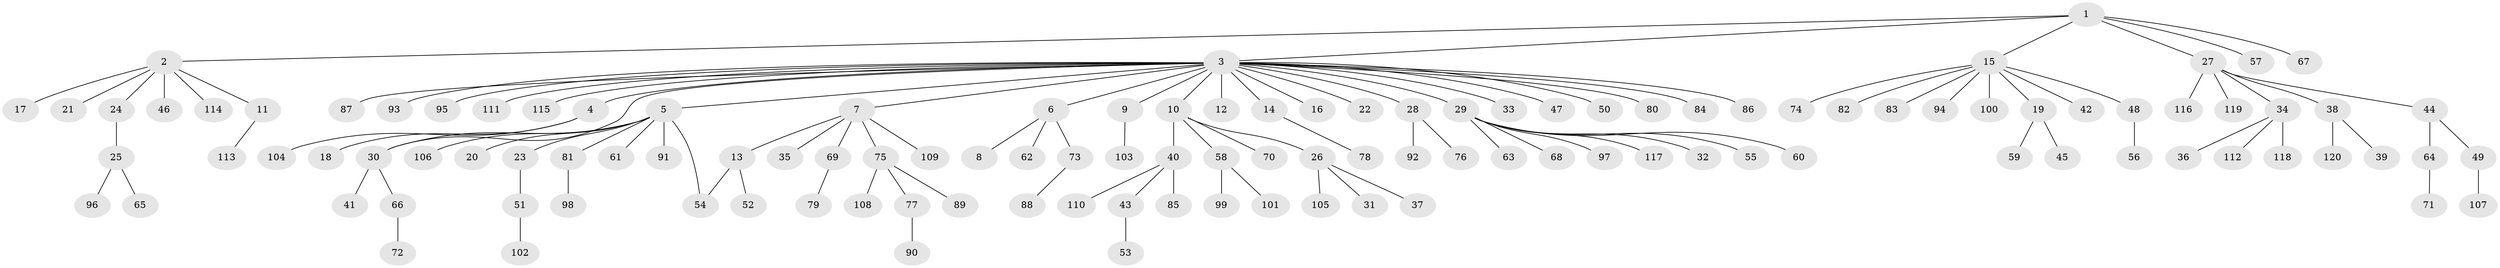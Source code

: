 // Generated by graph-tools (version 1.1) at 2025/14/03/09/25 04:14:28]
// undirected, 120 vertices, 121 edges
graph export_dot {
graph [start="1"]
  node [color=gray90,style=filled];
  1;
  2;
  3;
  4;
  5;
  6;
  7;
  8;
  9;
  10;
  11;
  12;
  13;
  14;
  15;
  16;
  17;
  18;
  19;
  20;
  21;
  22;
  23;
  24;
  25;
  26;
  27;
  28;
  29;
  30;
  31;
  32;
  33;
  34;
  35;
  36;
  37;
  38;
  39;
  40;
  41;
  42;
  43;
  44;
  45;
  46;
  47;
  48;
  49;
  50;
  51;
  52;
  53;
  54;
  55;
  56;
  57;
  58;
  59;
  60;
  61;
  62;
  63;
  64;
  65;
  66;
  67;
  68;
  69;
  70;
  71;
  72;
  73;
  74;
  75;
  76;
  77;
  78;
  79;
  80;
  81;
  82;
  83;
  84;
  85;
  86;
  87;
  88;
  89;
  90;
  91;
  92;
  93;
  94;
  95;
  96;
  97;
  98;
  99;
  100;
  101;
  102;
  103;
  104;
  105;
  106;
  107;
  108;
  109;
  110;
  111;
  112;
  113;
  114;
  115;
  116;
  117;
  118;
  119;
  120;
  1 -- 2;
  1 -- 3;
  1 -- 15;
  1 -- 27;
  1 -- 57;
  1 -- 67;
  2 -- 11;
  2 -- 17;
  2 -- 21;
  2 -- 24;
  2 -- 46;
  2 -- 114;
  3 -- 4;
  3 -- 5;
  3 -- 6;
  3 -- 7;
  3 -- 9;
  3 -- 10;
  3 -- 12;
  3 -- 14;
  3 -- 16;
  3 -- 22;
  3 -- 28;
  3 -- 29;
  3 -- 30;
  3 -- 33;
  3 -- 47;
  3 -- 50;
  3 -- 80;
  3 -- 84;
  3 -- 86;
  3 -- 87;
  3 -- 93;
  3 -- 95;
  3 -- 111;
  3 -- 115;
  4 -- 18;
  4 -- 104;
  5 -- 20;
  5 -- 23;
  5 -- 30;
  5 -- 54;
  5 -- 61;
  5 -- 81;
  5 -- 91;
  5 -- 106;
  6 -- 8;
  6 -- 62;
  6 -- 73;
  7 -- 13;
  7 -- 35;
  7 -- 69;
  7 -- 75;
  7 -- 109;
  9 -- 103;
  10 -- 26;
  10 -- 40;
  10 -- 58;
  10 -- 70;
  11 -- 113;
  13 -- 52;
  13 -- 54;
  14 -- 78;
  15 -- 19;
  15 -- 42;
  15 -- 48;
  15 -- 74;
  15 -- 82;
  15 -- 83;
  15 -- 94;
  15 -- 100;
  19 -- 45;
  19 -- 59;
  23 -- 51;
  24 -- 25;
  25 -- 65;
  25 -- 96;
  26 -- 31;
  26 -- 37;
  26 -- 105;
  27 -- 34;
  27 -- 38;
  27 -- 44;
  27 -- 116;
  27 -- 119;
  28 -- 76;
  28 -- 92;
  29 -- 32;
  29 -- 55;
  29 -- 60;
  29 -- 63;
  29 -- 68;
  29 -- 97;
  29 -- 117;
  30 -- 41;
  30 -- 66;
  34 -- 36;
  34 -- 112;
  34 -- 118;
  38 -- 39;
  38 -- 120;
  40 -- 43;
  40 -- 85;
  40 -- 110;
  43 -- 53;
  44 -- 49;
  44 -- 64;
  48 -- 56;
  49 -- 107;
  51 -- 102;
  58 -- 99;
  58 -- 101;
  64 -- 71;
  66 -- 72;
  69 -- 79;
  73 -- 88;
  75 -- 77;
  75 -- 89;
  75 -- 108;
  77 -- 90;
  81 -- 98;
}
